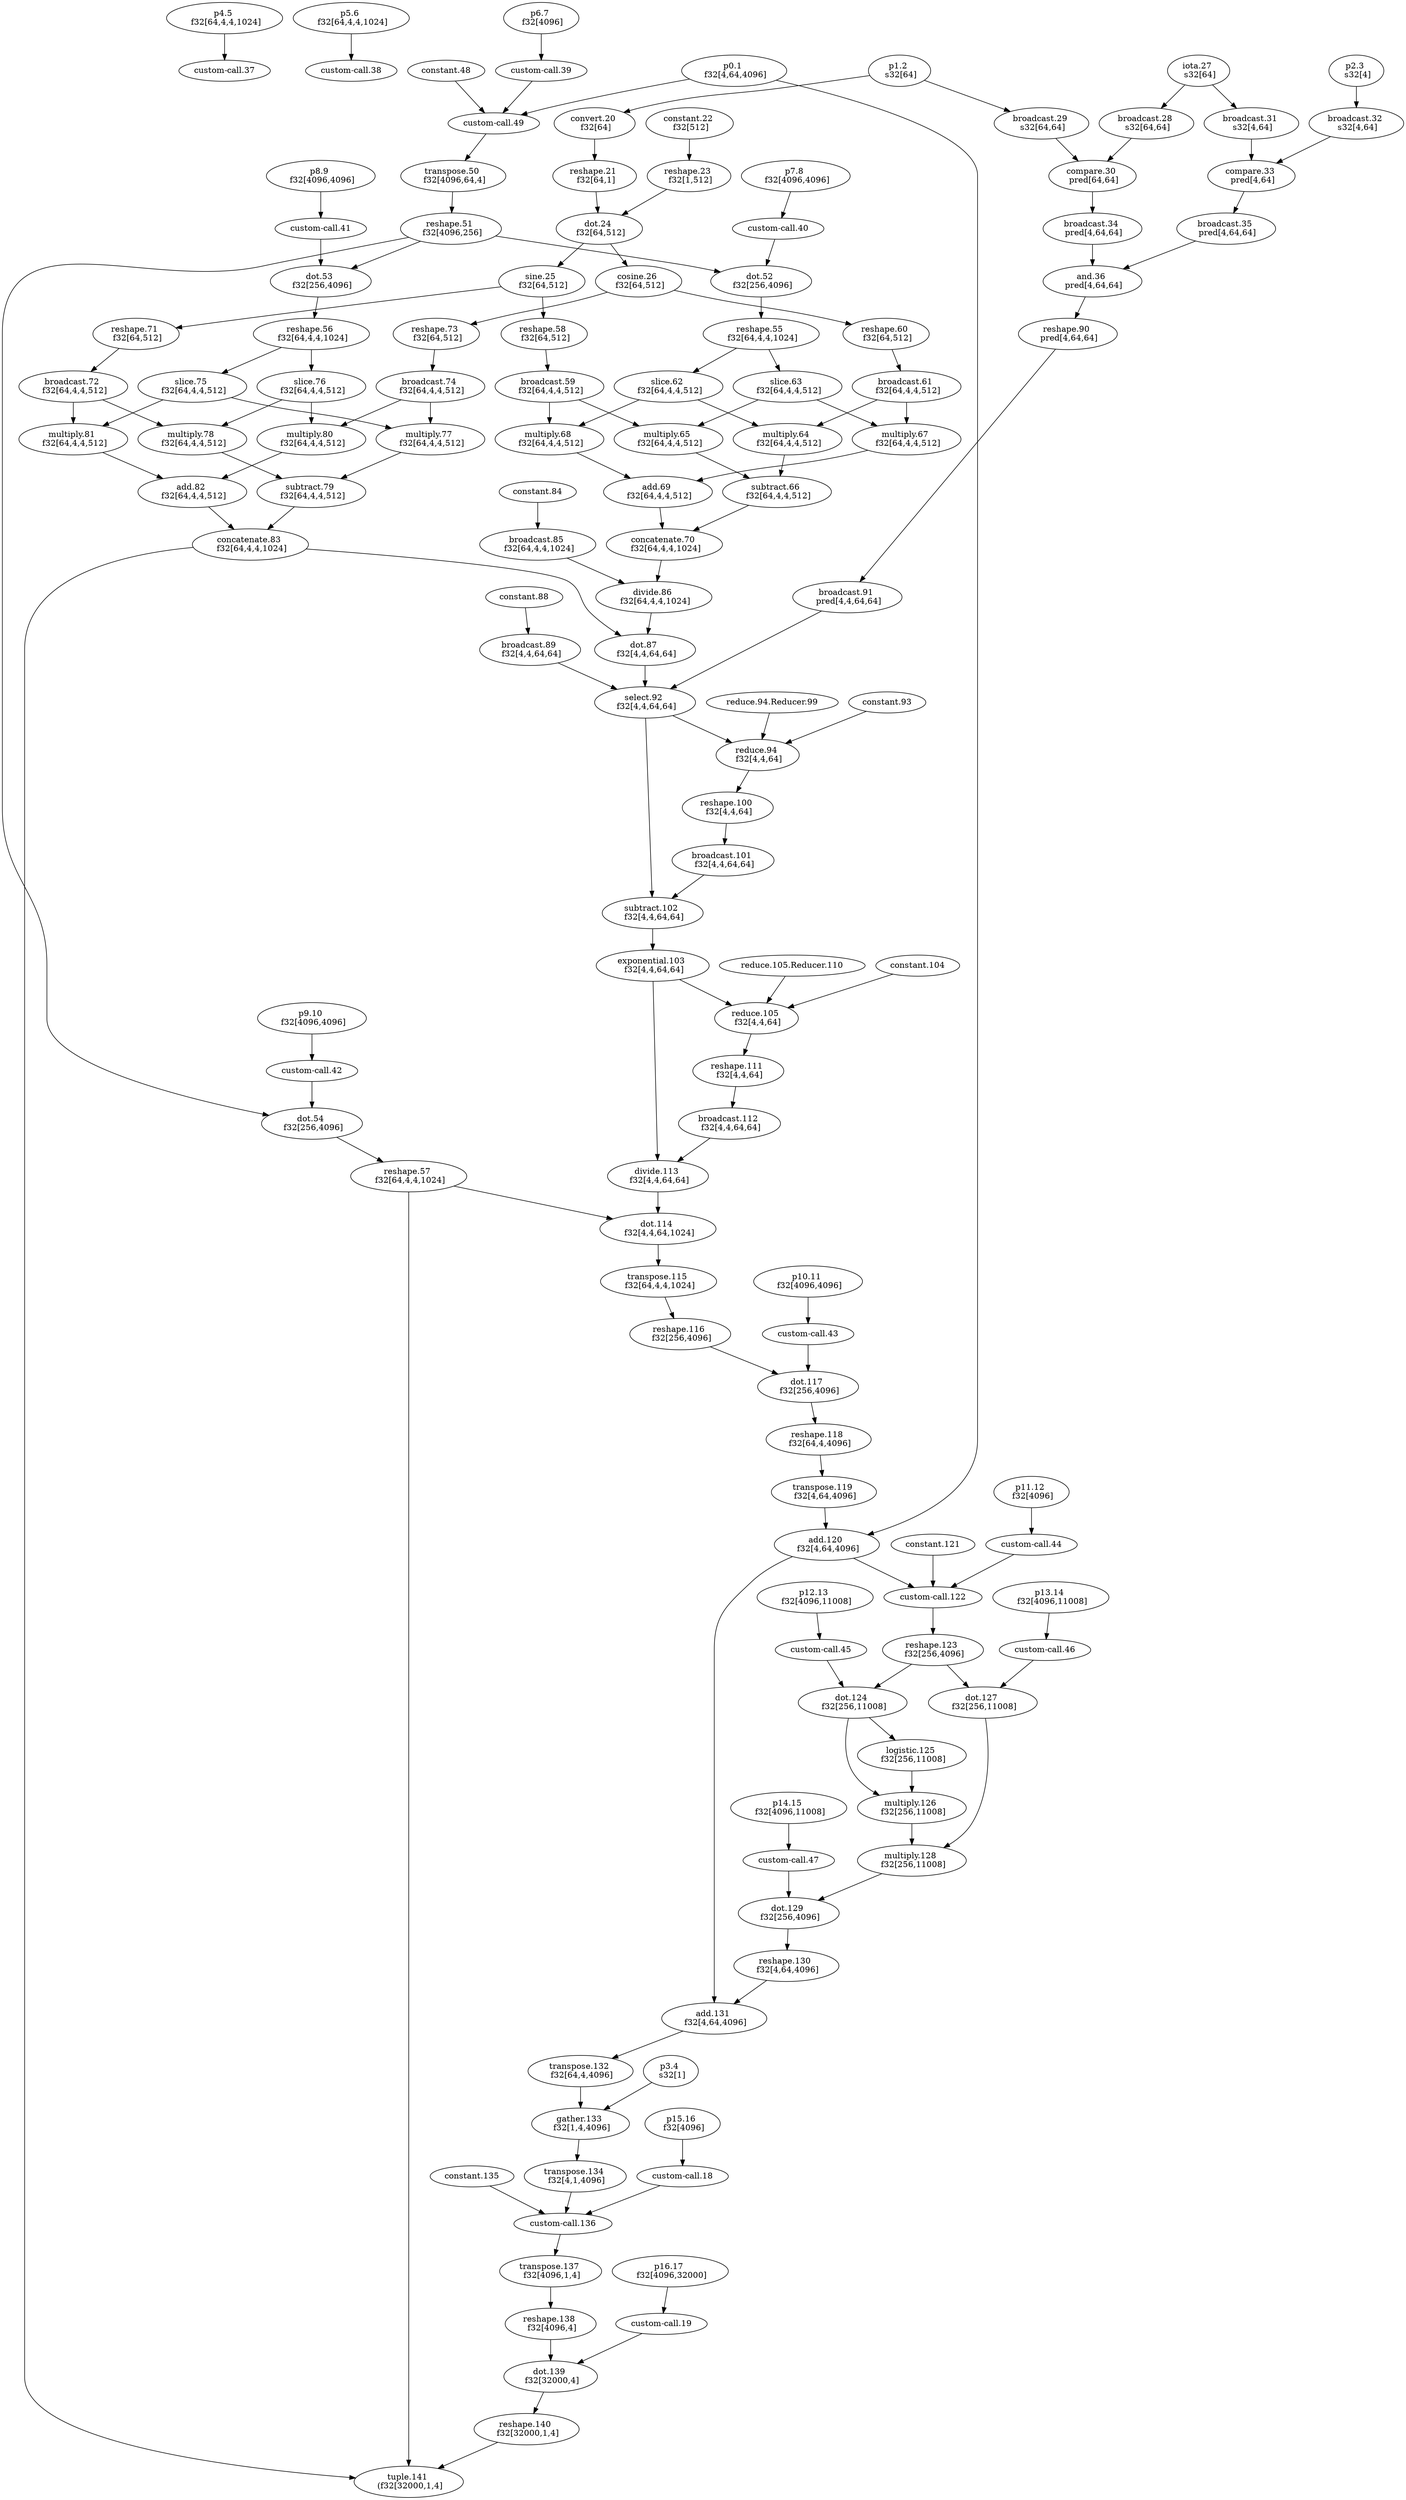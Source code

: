 digraph HloModule { 
	"p4.5" [label="p4.5 \n f32[64,4,4,1024]"];
	"p5.6" [label="p5.6 \n f32[64,4,4,1024]"];
	"p16.17" [label="p16.17 \n f32[4096,32000]"];
	"iota.27" [label="iota.27 \n s32[64]"];
	"broadcast.28" [label="broadcast.28 \n s32[64,64]"];
	"p1.2" [label="p1.2 \n s32[64]"];
	"broadcast.29" [label="broadcast.29 \n s32[64,64]"];
	"compare.30" [label="compare.30 \n pred[64,64]"];
	"broadcast.34" [label="broadcast.34 \n pred[4,64,64]"];
	"broadcast.31" [label="broadcast.31 \n s32[4,64]"];
	"p2.3" [label="p2.3 \n s32[4]"];
	"broadcast.32" [label="broadcast.32 \n s32[4,64]"];
	"compare.33" [label="compare.33 \n pred[4,64]"];
	"broadcast.35" [label="broadcast.35 \n pred[4,64,64]"];
	"and.36" [label="and.36 \n pred[4,64,64]"];
	"reshape.90" [label="reshape.90 \n pred[4,64,64]"];
	"broadcast.91" [label="broadcast.91 \n pred[4,4,64,64]"];
	"convert.20" [label="convert.20 \n f32[64]"];
	"reshape.21" [label="reshape.21 \n f32[64,1]"];
	"constant.22" [label="constant.22 \n f32[512]"];
	"reshape.23" [label="reshape.23 \n f32[1,512]"];
	"dot.24" [label="dot.24 \n f32[64,512]"];
	"cosine.26" [label="cosine.26 \n f32[64,512]"];
	"reshape.60" [label="reshape.60 \n f32[64,512]"];
	"broadcast.61" [label="broadcast.61 \n f32[64,4,4,512]"];
	"p0.1" [label="p0.1 \n f32[4,64,4096]"];
	"p6.7" [label="p6.7 \n f32[4096]"];
	"transpose.50" [label="transpose.50 \n f32[4096,64,4]"];
	"reshape.51" [label="reshape.51 \n f32[4096,256]"];
	"p7.8" [label="p7.8 \n f32[4096,4096]"];
	"dot.52" [label="dot.52 \n f32[256,4096]"];
	"reshape.55" [label="reshape.55 \n f32[64,4,4,1024]"];
	"slice.62" [label="slice.62 \n f32[64,4,4,512]"];
	"multiply.64" [label="multiply.64 \n f32[64,4,4,512]"];
	"sine.25" [label="sine.25 \n f32[64,512]"];
	"reshape.58" [label="reshape.58 \n f32[64,512]"];
	"broadcast.59" [label="broadcast.59 \n f32[64,4,4,512]"];
	"slice.63" [label="slice.63 \n f32[64,4,4,512]"];
	"multiply.65" [label="multiply.65 \n f32[64,4,4,512]"];
	"subtract.66" [label="subtract.66 \n f32[64,4,4,512]"];
	"multiply.67" [label="multiply.67 \n f32[64,4,4,512]"];
	"multiply.68" [label="multiply.68 \n f32[64,4,4,512]"];
	"add.69" [label="add.69 \n f32[64,4,4,512]"];
	"concatenate.70" [label="concatenate.70 \n f32[64,4,4,1024]"];
	"broadcast.85" [label="broadcast.85 \n f32[64,4,4,1024]"];
	"divide.86" [label="divide.86 \n f32[64,4,4,1024]"];
	"reshape.73" [label="reshape.73 \n f32[64,512]"];
	"broadcast.74" [label="broadcast.74 \n f32[64,4,4,512]"];
	"p8.9" [label="p8.9 \n f32[4096,4096]"];
	"dot.53" [label="dot.53 \n f32[256,4096]"];
	"reshape.56" [label="reshape.56 \n f32[64,4,4,1024]"];
	"slice.75" [label="slice.75 \n f32[64,4,4,512]"];
	"multiply.77" [label="multiply.77 \n f32[64,4,4,512]"];
	"reshape.71" [label="reshape.71 \n f32[64,512]"];
	"broadcast.72" [label="broadcast.72 \n f32[64,4,4,512]"];
	"slice.76" [label="slice.76 \n f32[64,4,4,512]"];
	"multiply.78" [label="multiply.78 \n f32[64,4,4,512]"];
	"subtract.79" [label="subtract.79 \n f32[64,4,4,512]"];
	"multiply.80" [label="multiply.80 \n f32[64,4,4,512]"];
	"multiply.81" [label="multiply.81 \n f32[64,4,4,512]"];
	"add.82" [label="add.82 \n f32[64,4,4,512]"];
	"concatenate.83" [label="concatenate.83 \n f32[64,4,4,1024]"];
	"dot.87" [label="dot.87 \n f32[4,4,64,64]"];
	"broadcast.89" [label="broadcast.89 \n f32[4,4,64,64]"];
	"select.92" [label="select.92 \n f32[4,4,64,64]"];
	"reduce.94" [label="reduce.94 \n f32[4,4,64]"];
	"reshape.100" [label="reshape.100 \n f32[4,4,64]"];
	"broadcast.101" [label="broadcast.101 \n f32[4,4,64,64]"];
	"subtract.102" [label="subtract.102 \n f32[4,4,64,64]"];
	"exponential.103" [label="exponential.103 \n f32[4,4,64,64]"];
	"reduce.105" [label="reduce.105 \n f32[4,4,64]"];
	"reshape.111" [label="reshape.111 \n f32[4,4,64]"];
	"broadcast.112" [label="broadcast.112 \n f32[4,4,64,64]"];
	"divide.113" [label="divide.113 \n f32[4,4,64,64]"];
	"p9.10" [label="p9.10 \n f32[4096,4096]"];
	"dot.54" [label="dot.54 \n f32[256,4096]"];
	"reshape.57" [label="reshape.57 \n f32[64,4,4,1024]"];
	"dot.114" [label="dot.114 \n f32[4,4,64,1024]"];
	"transpose.115" [label="transpose.115 \n f32[64,4,4,1024]"];
	"reshape.116" [label="reshape.116 \n f32[256,4096]"];
	"p10.11" [label="p10.11 \n f32[4096,4096]"];
	"dot.117" [label="dot.117 \n f32[256,4096]"];
	"reshape.118" [label="reshape.118 \n f32[64,4,4096]"];
	"transpose.119" [label="transpose.119 \n f32[4,64,4096]"];
	"add.120" [label="add.120 \n f32[4,64,4096]"];
	"p11.12" [label="p11.12 \n f32[4096]"];
	"reshape.123" [label="reshape.123 \n f32[256,4096]"];
	"p12.13" [label="p12.13 \n f32[4096,11008]"];
	"dot.124" [label="dot.124 \n f32[256,11008]"];
	"logistic.125" [label="logistic.125 \n f32[256,11008]"];
	"multiply.126" [label="multiply.126 \n f32[256,11008]"];
	"p13.14" [label="p13.14 \n f32[4096,11008]"];
	"dot.127" [label="dot.127 \n f32[256,11008]"];
	"multiply.128" [label="multiply.128 \n f32[256,11008]"];
	"p14.15" [label="p14.15 \n f32[4096,11008]"];
	"dot.129" [label="dot.129 \n f32[256,4096]"];
	"reshape.130" [label="reshape.130 \n f32[4,64,4096]"];
	"add.131" [label="add.131 \n f32[4,64,4096]"];
	"transpose.132" [label="transpose.132 \n f32[64,4,4096]"];
	"p3.4" [label="p3.4 \n s32[1]"];
	"gather.133" [label="gather.133 \n f32[1,4,4096]"];
	"transpose.134" [label="transpose.134 \n f32[4,1,4096]"];
	"p15.16" [label="p15.16 \n f32[4096]"];
	"transpose.137" [label="transpose.137 \n f32[4096,1,4]"];
	"reshape.138" [label="reshape.138 \n f32[4096,4]"];
	"dot.139" [label="dot.139 \n f32[32000,4]"];
	"reshape.140" [label="reshape.140 \n f32[32000,1,4]"];
	"tuple.141" [label="tuple.141 \n (f32[32000,1,4]"]; 
 	"p4.5" -> "custom-call.37";
	"p5.6" -> "custom-call.38";
	"p16.17" -> "custom-call.19";
	"iota.27" -> "broadcast.28";
	"p1.2" -> "broadcast.29";
	"broadcast.28" -> "compare.30";
	"broadcast.29" -> "compare.30";
	"compare.30" -> "broadcast.34";
	"iota.27" -> "broadcast.31";
	"p2.3" -> "broadcast.32";
	"broadcast.31" -> "compare.33";
	"broadcast.32" -> "compare.33";
	"compare.33" -> "broadcast.35";
	"broadcast.34" -> "and.36";
	"broadcast.35" -> "and.36";
	"and.36" -> "reshape.90";
	"reshape.90" -> "broadcast.91";
	"p1.2" -> "convert.20";
	"convert.20" -> "reshape.21";
	"constant.22" -> "reshape.23";
	"reshape.21" -> "dot.24";
	"reshape.23" -> "dot.24";
	"dot.24" -> "cosine.26";
	"cosine.26" -> "reshape.60";
	"reshape.60" -> "broadcast.61";
	"p6.7" -> "custom-call.39";
	"p0.1" -> "custom-call.49";
	"custom-call.39" -> "custom-call.49";
	"constant.48" -> "custom-call.49";
	"custom-call.49" -> "transpose.50";
	"transpose.50" -> "reshape.51";
	"p7.8" -> "custom-call.40";
	"reshape.51" -> "dot.52";
	"custom-call.40" -> "dot.52";
	"dot.52" -> "reshape.55";
	"reshape.55" -> "slice.62";
	"broadcast.61" -> "multiply.64";
	"slice.62" -> "multiply.64";
	"dot.24" -> "sine.25";
	"sine.25" -> "reshape.58";
	"reshape.58" -> "broadcast.59";
	"reshape.55" -> "slice.63";
	"broadcast.59" -> "multiply.65";
	"slice.63" -> "multiply.65";
	"multiply.64" -> "subtract.66";
	"multiply.65" -> "subtract.66";
	"broadcast.61" -> "multiply.67";
	"slice.63" -> "multiply.67";
	"broadcast.59" -> "multiply.68";
	"slice.62" -> "multiply.68";
	"multiply.67" -> "add.69";
	"multiply.68" -> "add.69";
	"subtract.66" -> "concatenate.70";
	"add.69" -> "concatenate.70";
	"constant.84" -> "broadcast.85";
	"concatenate.70" -> "divide.86";
	"broadcast.85" -> "divide.86";
	"cosine.26" -> "reshape.73";
	"reshape.73" -> "broadcast.74";
	"p8.9" -> "custom-call.41";
	"reshape.51" -> "dot.53";
	"custom-call.41" -> "dot.53";
	"dot.53" -> "reshape.56";
	"reshape.56" -> "slice.75";
	"broadcast.74" -> "multiply.77";
	"slice.75" -> "multiply.77";
	"sine.25" -> "reshape.71";
	"reshape.71" -> "broadcast.72";
	"reshape.56" -> "slice.76";
	"broadcast.72" -> "multiply.78";
	"slice.76" -> "multiply.78";
	"multiply.77" -> "subtract.79";
	"multiply.78" -> "subtract.79";
	"broadcast.74" -> "multiply.80";
	"slice.76" -> "multiply.80";
	"broadcast.72" -> "multiply.81";
	"slice.75" -> "multiply.81";
	"multiply.80" -> "add.82";
	"multiply.81" -> "add.82";
	"subtract.79" -> "concatenate.83";
	"add.82" -> "concatenate.83";
	"divide.86" -> "dot.87";
	"concatenate.83" -> "dot.87";
	"constant.88" -> "broadcast.89";
	"broadcast.91" -> "select.92";
	"dot.87" -> "select.92";
	"broadcast.89" -> "select.92";
	"select.92" -> "reduce.94";
	"constant.93" -> "reduce.94";
	"reduce.94.Reducer.99" -> "reduce.94";
	"reduce.94" -> "reshape.100";
	"reshape.100" -> "broadcast.101";
	"select.92" -> "subtract.102";
	"broadcast.101" -> "subtract.102";
	"subtract.102" -> "exponential.103";
	"exponential.103" -> "reduce.105";
	"constant.104" -> "reduce.105";
	"reduce.105.Reducer.110" -> "reduce.105";
	"reduce.105" -> "reshape.111";
	"reshape.111" -> "broadcast.112";
	"exponential.103" -> "divide.113";
	"broadcast.112" -> "divide.113";
	"p9.10" -> "custom-call.42";
	"reshape.51" -> "dot.54";
	"custom-call.42" -> "dot.54";
	"dot.54" -> "reshape.57";
	"divide.113" -> "dot.114";
	"reshape.57" -> "dot.114";
	"dot.114" -> "transpose.115";
	"transpose.115" -> "reshape.116";
	"p10.11" -> "custom-call.43";
	"reshape.116" -> "dot.117";
	"custom-call.43" -> "dot.117";
	"dot.117" -> "reshape.118";
	"reshape.118" -> "transpose.119";
	"transpose.119" -> "add.120";
	"p0.1" -> "add.120";
	"p11.12" -> "custom-call.44";
	"add.120" -> "custom-call.122";
	"custom-call.44" -> "custom-call.122";
	"constant.121" -> "custom-call.122";
	"custom-call.122" -> "reshape.123";
	"p12.13" -> "custom-call.45";
	"reshape.123" -> "dot.124";
	"custom-call.45" -> "dot.124";
	"dot.124" -> "logistic.125";
	"dot.124" -> "multiply.126";
	"logistic.125" -> "multiply.126";
	"p13.14" -> "custom-call.46";
	"reshape.123" -> "dot.127";
	"custom-call.46" -> "dot.127";
	"multiply.126" -> "multiply.128";
	"dot.127" -> "multiply.128";
	"p14.15" -> "custom-call.47";
	"multiply.128" -> "dot.129";
	"custom-call.47" -> "dot.129";
	"dot.129" -> "reshape.130";
	"reshape.130" -> "add.131";
	"add.120" -> "add.131";
	"add.131" -> "transpose.132";
	"transpose.132" -> "gather.133";
	"p3.4" -> "gather.133";
	"gather.133" -> "transpose.134";
	"p15.16" -> "custom-call.18";
	"transpose.134" -> "custom-call.136";
	"custom-call.18" -> "custom-call.136";
	"constant.135" -> "custom-call.136";
	"custom-call.136" -> "transpose.137";
	"transpose.137" -> "reshape.138";
	"custom-call.19" -> "dot.139";
	"reshape.138" -> "dot.139";
	"dot.139" -> "reshape.140";
	"reshape.140" -> "tuple.141";
	"concatenate.83" -> "tuple.141";
	"reshape.57" -> "tuple.141";
 }